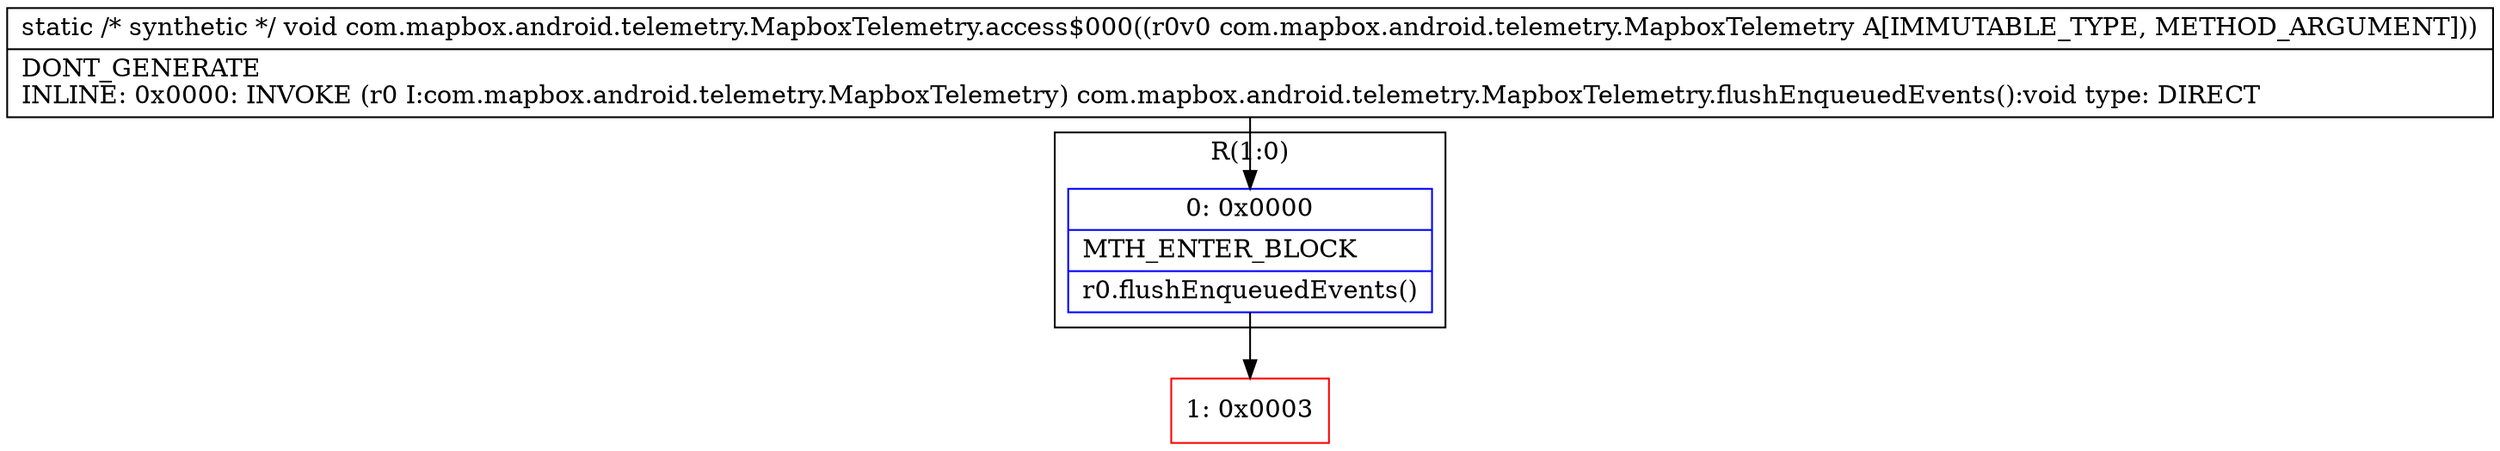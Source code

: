 digraph "CFG forcom.mapbox.android.telemetry.MapboxTelemetry.access$000(Lcom\/mapbox\/android\/telemetry\/MapboxTelemetry;)V" {
subgraph cluster_Region_633272946 {
label = "R(1:0)";
node [shape=record,color=blue];
Node_0 [shape=record,label="{0\:\ 0x0000|MTH_ENTER_BLOCK\l|r0.flushEnqueuedEvents()\l}"];
}
Node_1 [shape=record,color=red,label="{1\:\ 0x0003}"];
MethodNode[shape=record,label="{static \/* synthetic *\/ void com.mapbox.android.telemetry.MapboxTelemetry.access$000((r0v0 com.mapbox.android.telemetry.MapboxTelemetry A[IMMUTABLE_TYPE, METHOD_ARGUMENT]))  | DONT_GENERATE\lINLINE: 0x0000: INVOKE  (r0 I:com.mapbox.android.telemetry.MapboxTelemetry) com.mapbox.android.telemetry.MapboxTelemetry.flushEnqueuedEvents():void type: DIRECT\l}"];
MethodNode -> Node_0;
Node_0 -> Node_1;
}

